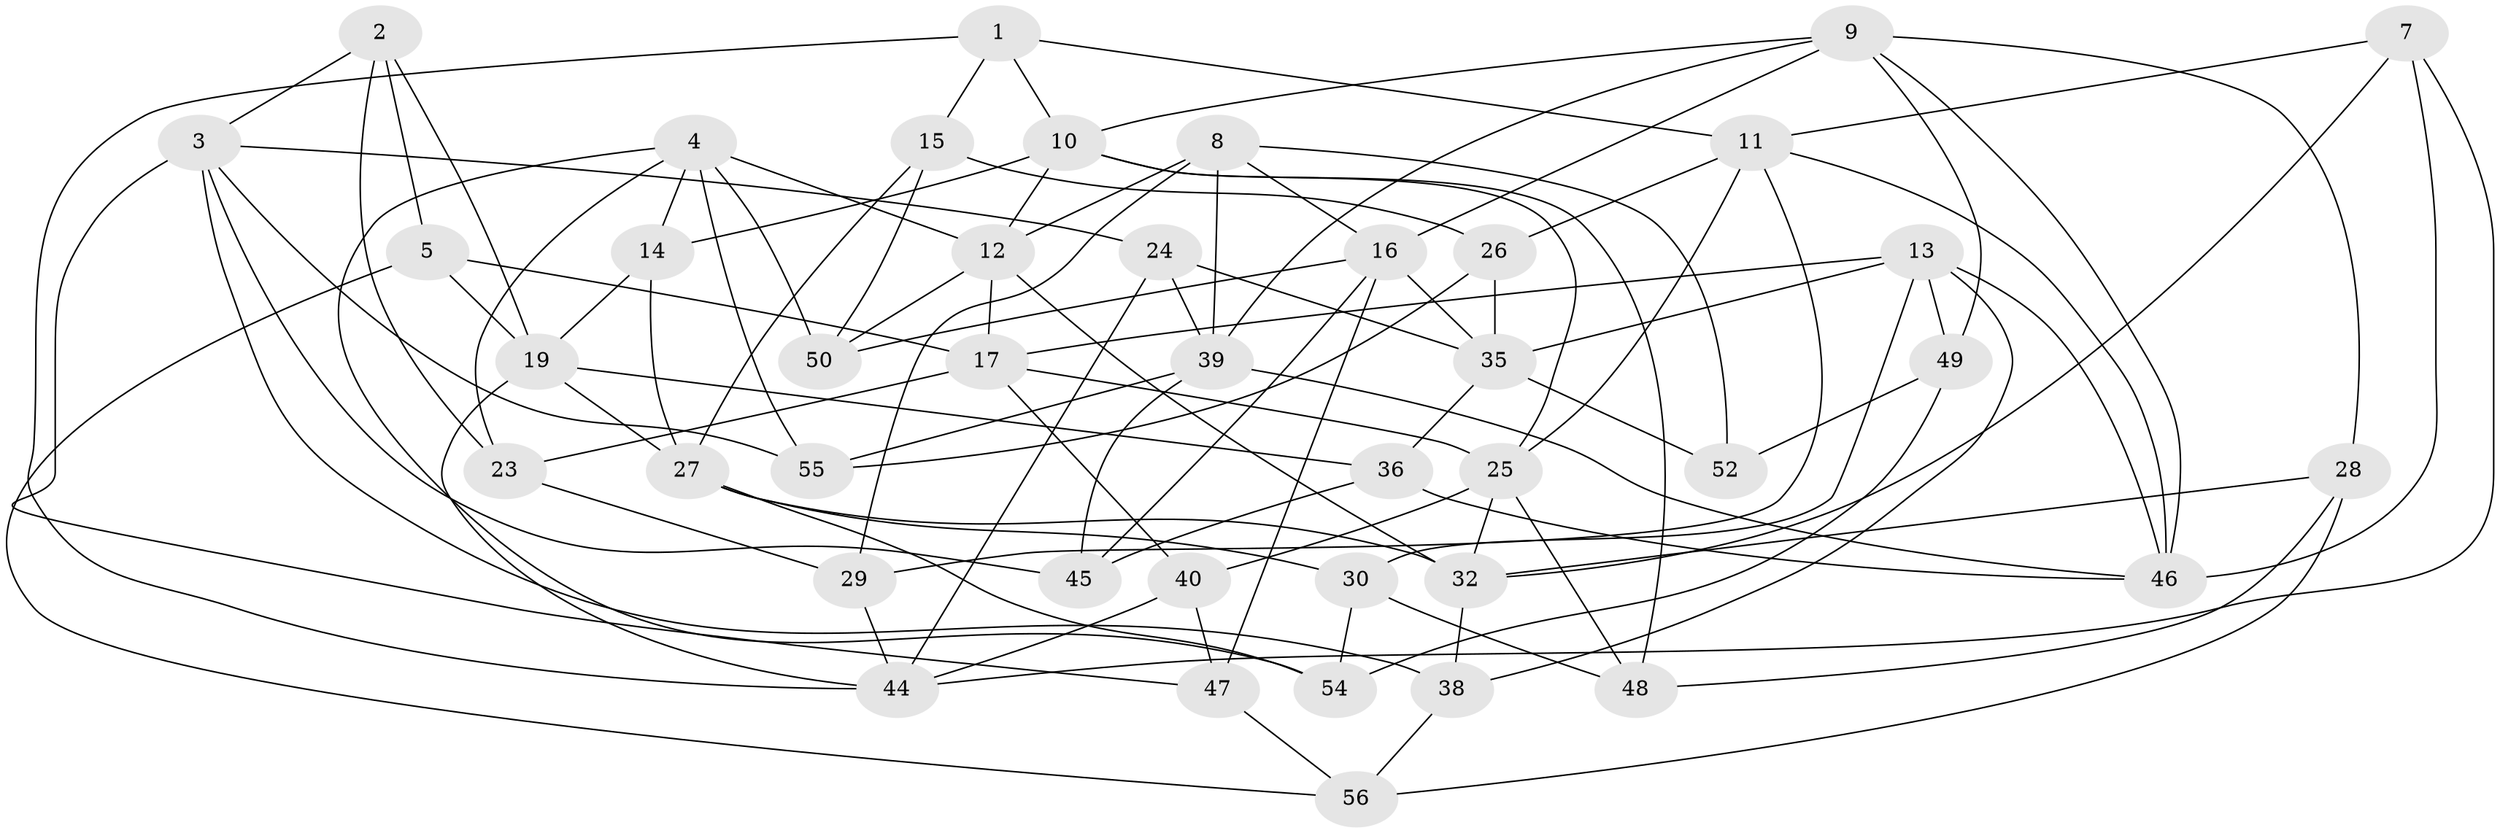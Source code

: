 // Generated by graph-tools (version 1.1) at 2025/52/02/27/25 19:52:32]
// undirected, 42 vertices, 101 edges
graph export_dot {
graph [start="1"]
  node [color=gray90,style=filled];
  1;
  2;
  3 [super="+51"];
  4 [super="+6"];
  5;
  7;
  8 [super="+31"];
  9 [super="+18"];
  10 [super="+37"];
  11 [super="+21"];
  12 [super="+57"];
  13 [super="+33"];
  14;
  15;
  16 [super="+22"];
  17 [super="+43"];
  19 [super="+20"];
  23;
  24;
  25 [super="+42"];
  26;
  27 [super="+41"];
  28;
  29;
  30;
  32 [super="+34"];
  35 [super="+59"];
  36;
  38;
  39 [super="+58"];
  40;
  44 [super="+53"];
  45;
  46 [super="+60"];
  47;
  48;
  49;
  50;
  52;
  54;
  55;
  56;
  1 -- 44;
  1 -- 11;
  1 -- 15;
  1 -- 10;
  2 -- 23;
  2 -- 5;
  2 -- 19;
  2 -- 3;
  3 -- 47;
  3 -- 24;
  3 -- 38;
  3 -- 45;
  3 -- 55;
  4 -- 14;
  4 -- 55;
  4 -- 50;
  4 -- 54;
  4 -- 23;
  4 -- 12;
  5 -- 19;
  5 -- 56;
  5 -- 17;
  7 -- 32;
  7 -- 44;
  7 -- 46;
  7 -- 11;
  8 -- 12;
  8 -- 29;
  8 -- 52 [weight=2];
  8 -- 16;
  8 -- 39;
  9 -- 39;
  9 -- 46;
  9 -- 16;
  9 -- 10;
  9 -- 28;
  9 -- 49;
  10 -- 14;
  10 -- 48;
  10 -- 12;
  10 -- 25;
  11 -- 46;
  11 -- 26;
  11 -- 25;
  11 -- 29;
  12 -- 50;
  12 -- 32;
  12 -- 17;
  13 -- 49;
  13 -- 30;
  13 -- 38;
  13 -- 35;
  13 -- 46;
  13 -- 17;
  14 -- 19;
  14 -- 27;
  15 -- 26;
  15 -- 27;
  15 -- 50;
  16 -- 50;
  16 -- 35;
  16 -- 45;
  16 -- 47;
  17 -- 23;
  17 -- 40;
  17 -- 25;
  19 -- 36;
  19 -- 44;
  19 -- 27;
  23 -- 29;
  24 -- 35;
  24 -- 39;
  24 -- 44;
  25 -- 48;
  25 -- 40;
  25 -- 32;
  26 -- 55;
  26 -- 35;
  27 -- 54;
  27 -- 32;
  27 -- 30;
  28 -- 56;
  28 -- 48;
  28 -- 32;
  29 -- 44;
  30 -- 54;
  30 -- 48;
  32 -- 38;
  35 -- 36;
  35 -- 52;
  36 -- 45;
  36 -- 46;
  38 -- 56;
  39 -- 45;
  39 -- 55;
  39 -- 46;
  40 -- 47;
  40 -- 44;
  47 -- 56;
  49 -- 52;
  49 -- 54;
}
